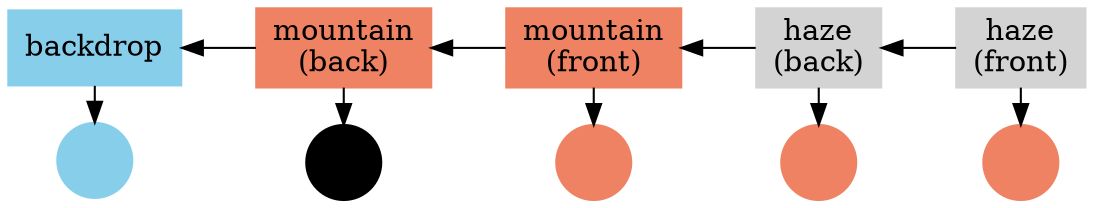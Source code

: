 digraph Spots_on_ray {
    graph [fontsize=15 splines=true overlap=false rankdir = "RL"];
    node [shape=box style=filled];
    haze_f [label="haze\n(front)"     color=lightgrey];
    haze_b [label="haze\n(back)"      color=lightgrey];
    mount_f [label="mountain\n(front)" color=salmon2]; 
    mount_b [label="mountain\n(back)"  color=salmon2]; 
    backdrop [color=skyblue];

    node [shape=circle label="" style=filled];
    c0 [color=skyblue]; backdrop -> c0;
    c1 [color=black]; mount_b -> c1;
    c2 [color=salmon2]; mount_f -> c2;
    c3 [color=salmon2]; haze_b -> c3;
    c4 [color=salmon2]; haze_f -> c4;

    { rank=same; c0; backdrop;}
    { rank=same; c1; mount_b;}
    { rank=same; c2; mount_f;}
    { rank=same; c3; haze_b;}
    { rank=same; c4; haze_f;}
    subgraph cluster_ray {
        haze_f -> haze_b -> mount_f -> mount_b -> backdrop;
        label="";
    }
}

